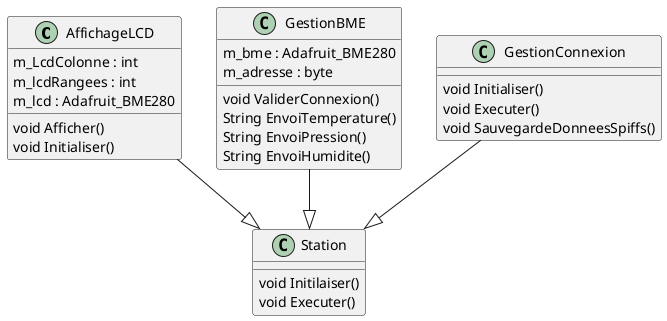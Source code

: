 @startuml DiagramStationMeteo

class AffichageLCD
{
     m_LcdColonne : int
     m_lcdRangees : int
     m_lcd : Adafruit_BME280
    void Afficher()
    void Initialiser()
}

class GestionBME
{
    m_bme : Adafruit_BME280
    m_adresse : byte

    void ValiderConnexion()
    String EnvoiTemperature()
    String EnvoiPression()
    String EnvoiHumidite()
}

class GestionConnexion
{
    void Initialiser()
    void Executer()
    void SauvegardeDonneesSpiffs()
}


class Station
{
    void Initilaiser()
    void Executer()
}

GestionConnexion --|> Station
AffichageLCD --|> Station
GestionBME --|> Station

@enduml